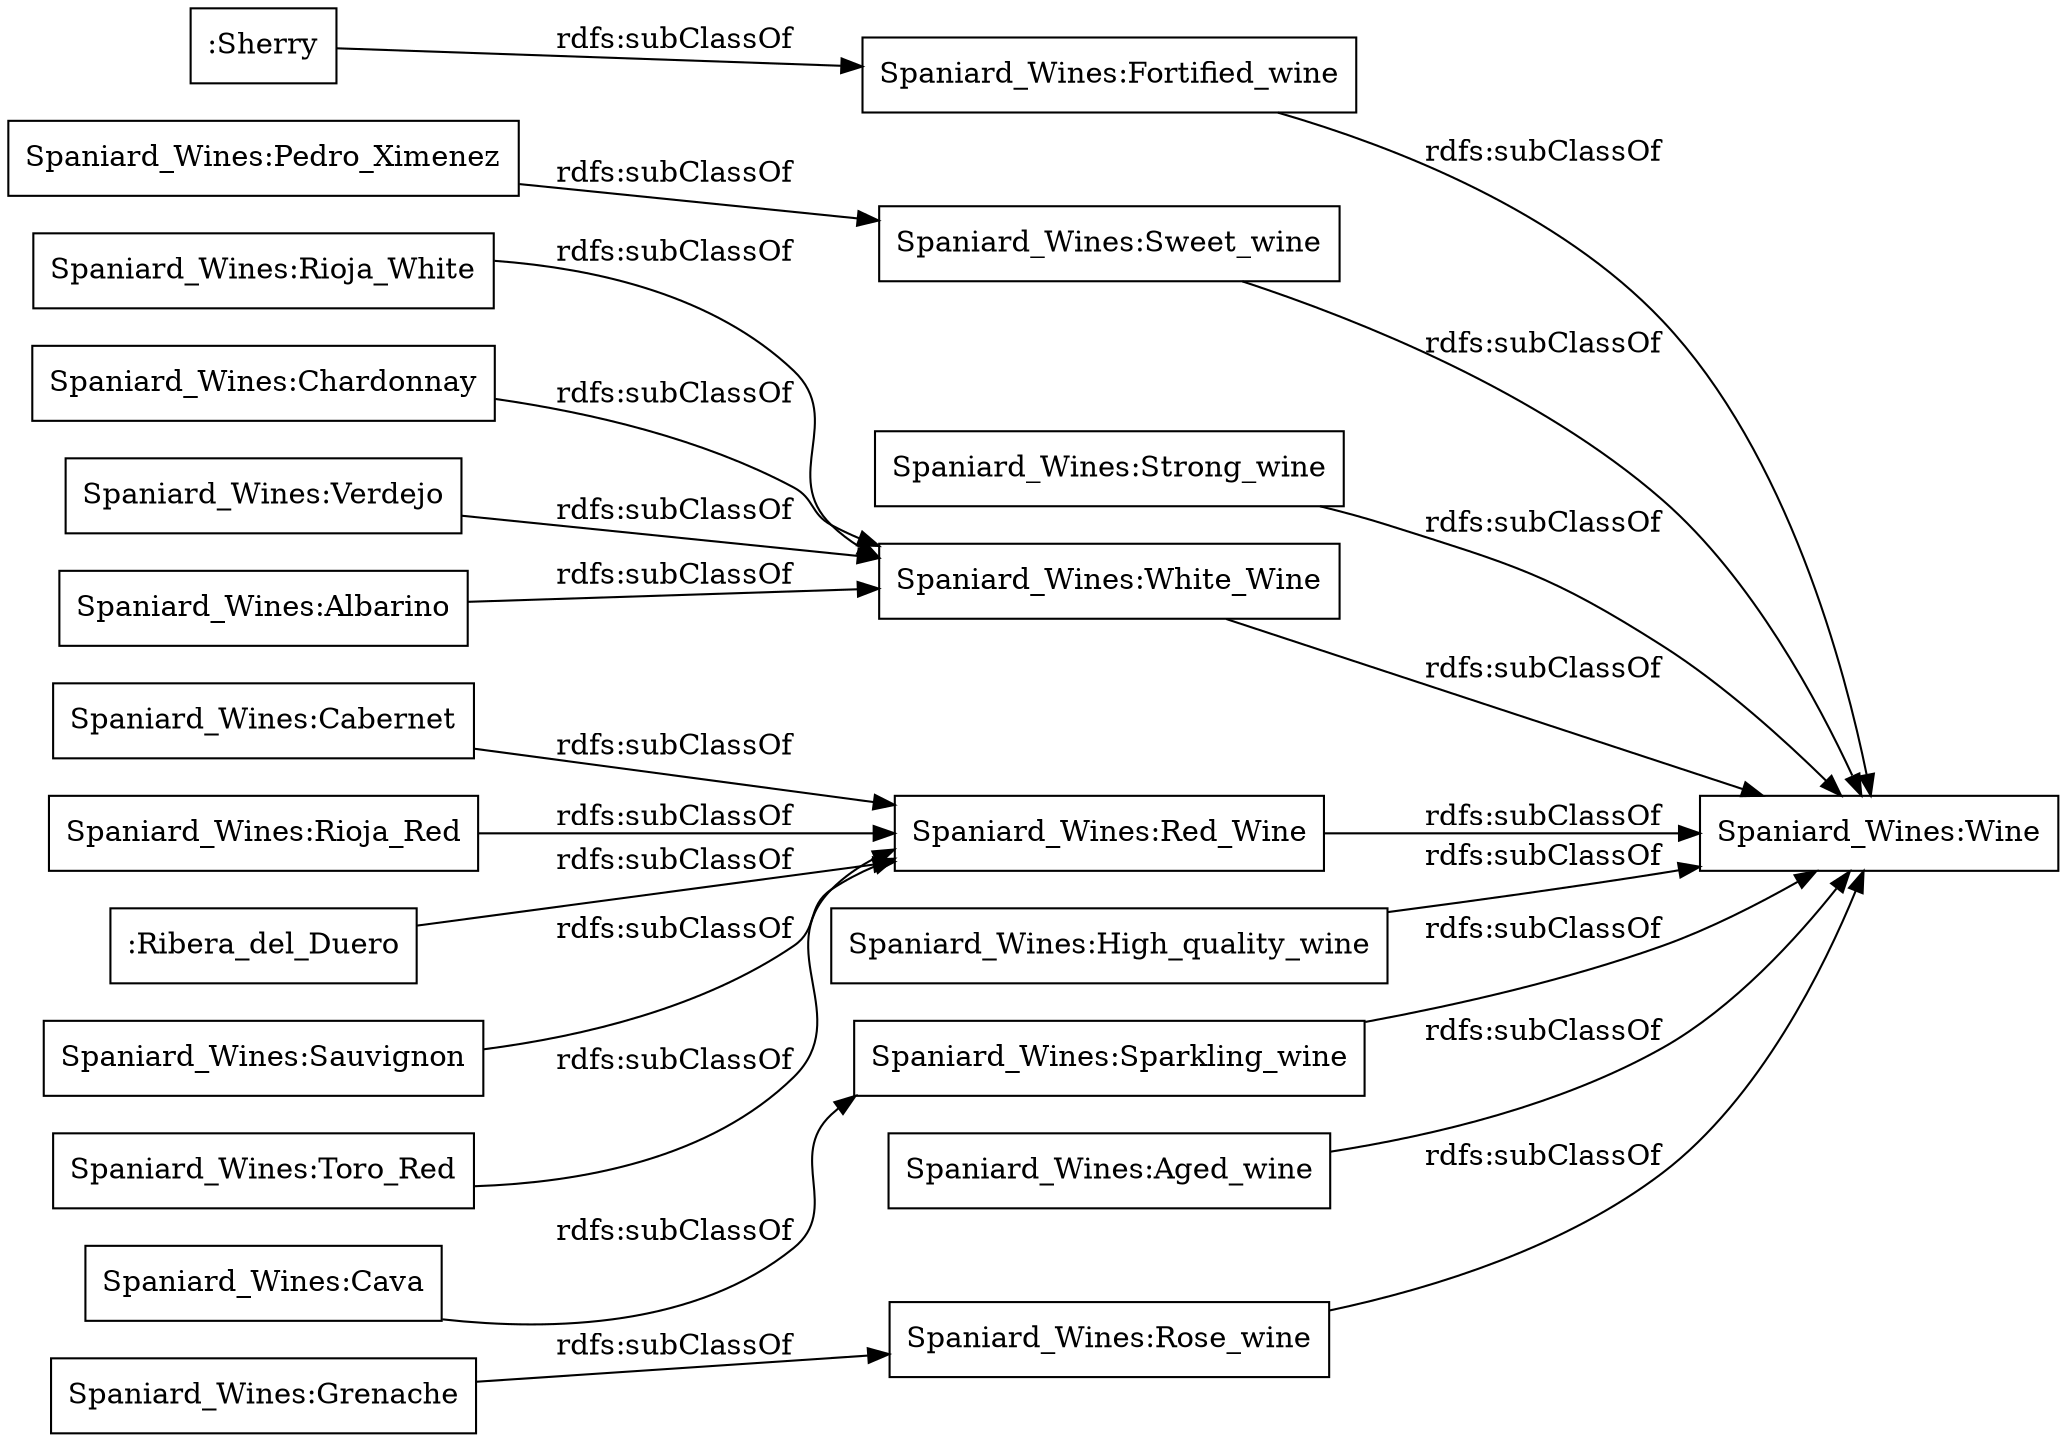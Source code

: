 digraph ar2dtool_diagram { 
rankdir=LR;
size="1000"
node [shape = rectangle, color="black"]; ":Sherry" "Spaniard_Wines:Sweet_wine" "Spaniard_Wines:Rioja_White" "Spaniard_Wines:Strong_wine" "Spaniard_Wines:Fortified_wine" "Spaniard_Wines:Cabernet" "Spaniard_Wines:Pedro_Ximenez" "Spaniard_Wines:White_Wine" "Spaniard_Wines:Chardonnay" "Spaniard_Wines:Red_Wine" "Spaniard_Wines:Cava" "Spaniard_Wines:Grenache" "Spaniard_Wines:High_quality_wine" "Spaniard_Wines:Rioja_Red" "Spaniard_Wines:Sparkling_wine" ":Ribera_del_Duero" "Spaniard_Wines:Aged_wine" "Spaniard_Wines:Verdejo" "Spaniard_Wines:Rose_wine" "Spaniard_Wines:Sauvignon" "Spaniard_Wines:Toro_Red" "Spaniard_Wines:Albarino" "Spaniard_Wines:Wine" ; /*classes style*/
	"Spaniard_Wines:High_quality_wine" -> "Spaniard_Wines:Wine" [ label = "rdfs:subClassOf" ];
	"Spaniard_Wines:Sweet_wine" -> "Spaniard_Wines:Wine" [ label = "rdfs:subClassOf" ];
	"Spaniard_Wines:Cava" -> "Spaniard_Wines:Sparkling_wine" [ label = "rdfs:subClassOf" ];
	":Ribera_del_Duero" -> "Spaniard_Wines:Red_Wine" [ label = "rdfs:subClassOf" ];
	"Spaniard_Wines:Chardonnay" -> "Spaniard_Wines:White_Wine" [ label = "rdfs:subClassOf" ];
	"Spaniard_Wines:Albarino" -> "Spaniard_Wines:White_Wine" [ label = "rdfs:subClassOf" ];
	"Spaniard_Wines:Sparkling_wine" -> "Spaniard_Wines:Wine" [ label = "rdfs:subClassOf" ];
	"Spaniard_Wines:White_Wine" -> "Spaniard_Wines:Wine" [ label = "rdfs:subClassOf" ];
	"Spaniard_Wines:Sauvignon" -> "Spaniard_Wines:Red_Wine" [ label = "rdfs:subClassOf" ];
	"Spaniard_Wines:Fortified_wine" -> "Spaniard_Wines:Wine" [ label = "rdfs:subClassOf" ];
	"Spaniard_Wines:Red_Wine" -> "Spaniard_Wines:Wine" [ label = "rdfs:subClassOf" ];
	"Spaniard_Wines:Verdejo" -> "Spaniard_Wines:White_Wine" [ label = "rdfs:subClassOf" ];
	"Spaniard_Wines:Aged_wine" -> "Spaniard_Wines:Wine" [ label = "rdfs:subClassOf" ];
	"Spaniard_Wines:Cabernet" -> "Spaniard_Wines:Red_Wine" [ label = "rdfs:subClassOf" ];
	"Spaniard_Wines:Grenache" -> "Spaniard_Wines:Rose_wine" [ label = "rdfs:subClassOf" ];
	"Spaniard_Wines:Rose_wine" -> "Spaniard_Wines:Wine" [ label = "rdfs:subClassOf" ];
	"Spaniard_Wines:Toro_Red" -> "Spaniard_Wines:Red_Wine" [ label = "rdfs:subClassOf" ];
	":Sherry" -> "Spaniard_Wines:Fortified_wine" [ label = "rdfs:subClassOf" ];
	"Spaniard_Wines:Rioja_Red" -> "Spaniard_Wines:Red_Wine" [ label = "rdfs:subClassOf" ];
	"Spaniard_Wines:Pedro_Ximenez" -> "Spaniard_Wines:Sweet_wine" [ label = "rdfs:subClassOf" ];
	"Spaniard_Wines:Rioja_White" -> "Spaniard_Wines:White_Wine" [ label = "rdfs:subClassOf" ];
	"Spaniard_Wines:Strong_wine" -> "Spaniard_Wines:Wine" [ label = "rdfs:subClassOf" ];

}
